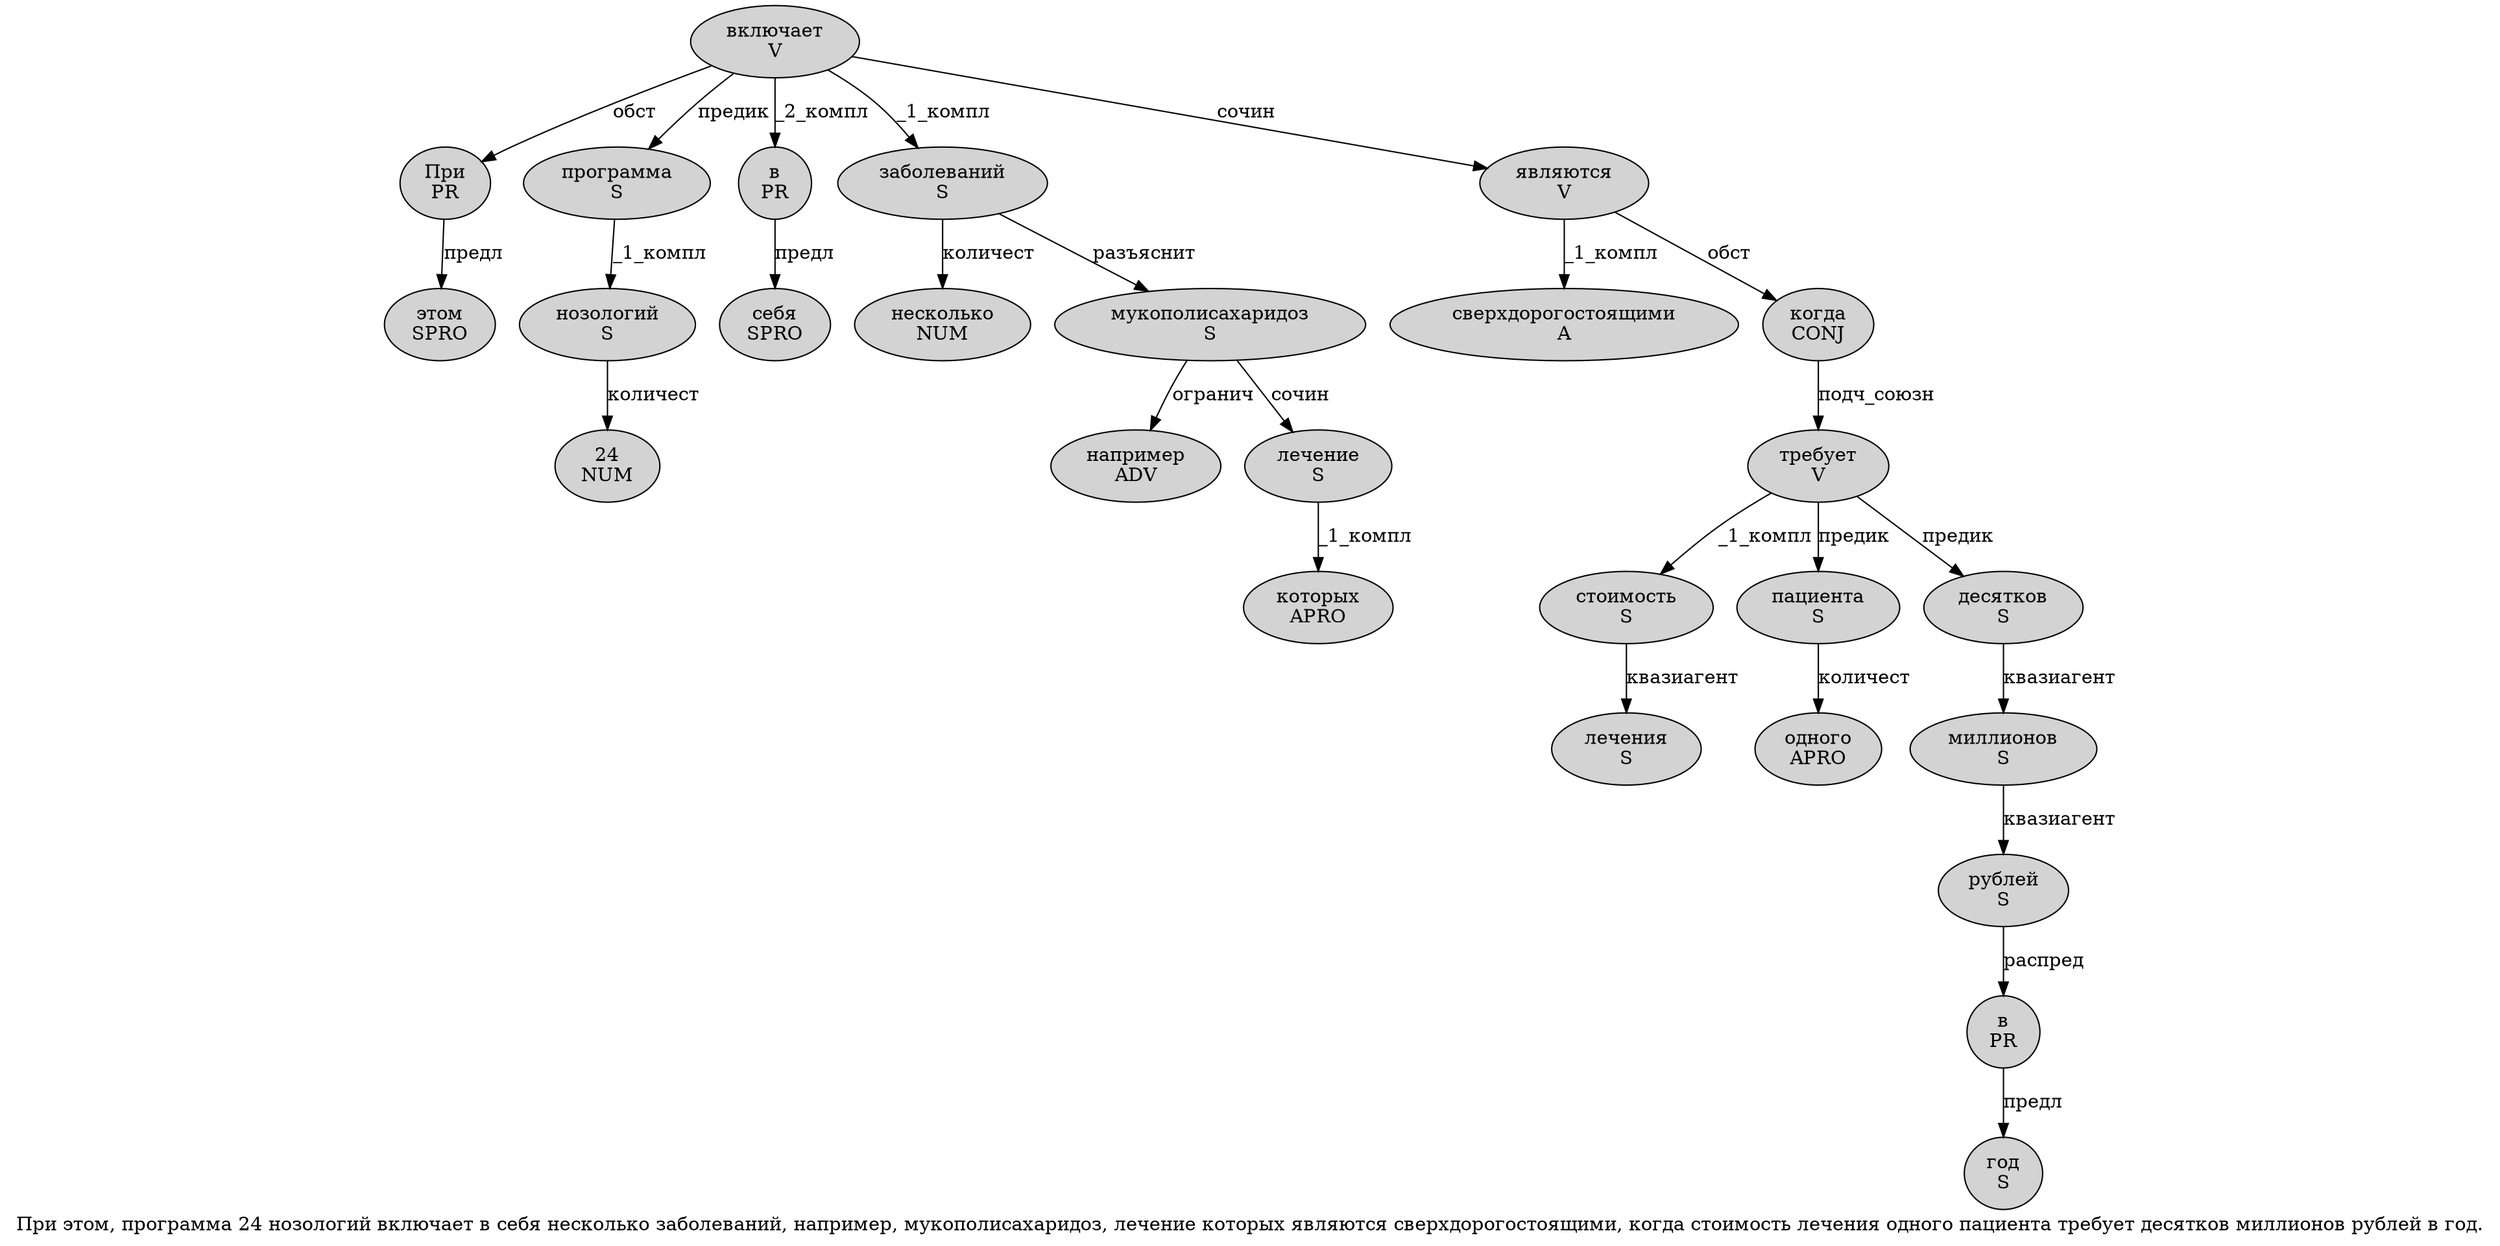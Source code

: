 digraph SENTENCE_506 {
	graph [label="При этом, программа 24 нозологий включает в себя несколько заболеваний, например, мукополисахаридоз, лечение которых являются сверхдорогостоящими, когда стоимость лечения одного пациента требует десятков миллионов рублей в год."]
	node [style=filled]
		0 [label="При
PR" color="" fillcolor=lightgray penwidth=1 shape=ellipse]
		1 [label="этом
SPRO" color="" fillcolor=lightgray penwidth=1 shape=ellipse]
		3 [label="программа
S" color="" fillcolor=lightgray penwidth=1 shape=ellipse]
		4 [label="24
NUM" color="" fillcolor=lightgray penwidth=1 shape=ellipse]
		5 [label="нозологий
S" color="" fillcolor=lightgray penwidth=1 shape=ellipse]
		6 [label="включает
V" color="" fillcolor=lightgray penwidth=1 shape=ellipse]
		7 [label="в
PR" color="" fillcolor=lightgray penwidth=1 shape=ellipse]
		8 [label="себя
SPRO" color="" fillcolor=lightgray penwidth=1 shape=ellipse]
		9 [label="несколько
NUM" color="" fillcolor=lightgray penwidth=1 shape=ellipse]
		10 [label="заболеваний
S" color="" fillcolor=lightgray penwidth=1 shape=ellipse]
		12 [label="например
ADV" color="" fillcolor=lightgray penwidth=1 shape=ellipse]
		14 [label="мукополисахаридоз
S" color="" fillcolor=lightgray penwidth=1 shape=ellipse]
		16 [label="лечение
S" color="" fillcolor=lightgray penwidth=1 shape=ellipse]
		17 [label="которых
APRO" color="" fillcolor=lightgray penwidth=1 shape=ellipse]
		18 [label="являются
V" color="" fillcolor=lightgray penwidth=1 shape=ellipse]
		19 [label="сверхдорогостоящими
A" color="" fillcolor=lightgray penwidth=1 shape=ellipse]
		21 [label="когда
CONJ" color="" fillcolor=lightgray penwidth=1 shape=ellipse]
		22 [label="стоимость
S" color="" fillcolor=lightgray penwidth=1 shape=ellipse]
		23 [label="лечения
S" color="" fillcolor=lightgray penwidth=1 shape=ellipse]
		24 [label="одного
APRO" color="" fillcolor=lightgray penwidth=1 shape=ellipse]
		25 [label="пациента
S" color="" fillcolor=lightgray penwidth=1 shape=ellipse]
		26 [label="требует
V" color="" fillcolor=lightgray penwidth=1 shape=ellipse]
		27 [label="десятков
S" color="" fillcolor=lightgray penwidth=1 shape=ellipse]
		28 [label="миллионов
S" color="" fillcolor=lightgray penwidth=1 shape=ellipse]
		29 [label="рублей
S" color="" fillcolor=lightgray penwidth=1 shape=ellipse]
		30 [label="в
PR" color="" fillcolor=lightgray penwidth=1 shape=ellipse]
		31 [label="год
S" color="" fillcolor=lightgray penwidth=1 shape=ellipse]
			29 -> 30 [label="распред"]
			7 -> 8 [label="предл"]
			28 -> 29 [label="квазиагент"]
			5 -> 4 [label="количест"]
			22 -> 23 [label="квазиагент"]
			16 -> 17 [label="_1_компл"]
			18 -> 19 [label="_1_компл"]
			18 -> 21 [label="обст"]
			21 -> 26 [label="подч_союзн"]
			27 -> 28 [label="квазиагент"]
			26 -> 22 [label="_1_компл"]
			26 -> 25 [label="предик"]
			26 -> 27 [label="предик"]
			0 -> 1 [label="предл"]
			3 -> 5 [label="_1_компл"]
			14 -> 12 [label="огранич"]
			14 -> 16 [label="сочин"]
			10 -> 9 [label="количест"]
			10 -> 14 [label="разъяснит"]
			25 -> 24 [label="количест"]
			6 -> 0 [label="обст"]
			6 -> 3 [label="предик"]
			6 -> 7 [label="_2_компл"]
			6 -> 10 [label="_1_компл"]
			6 -> 18 [label="сочин"]
			30 -> 31 [label="предл"]
}